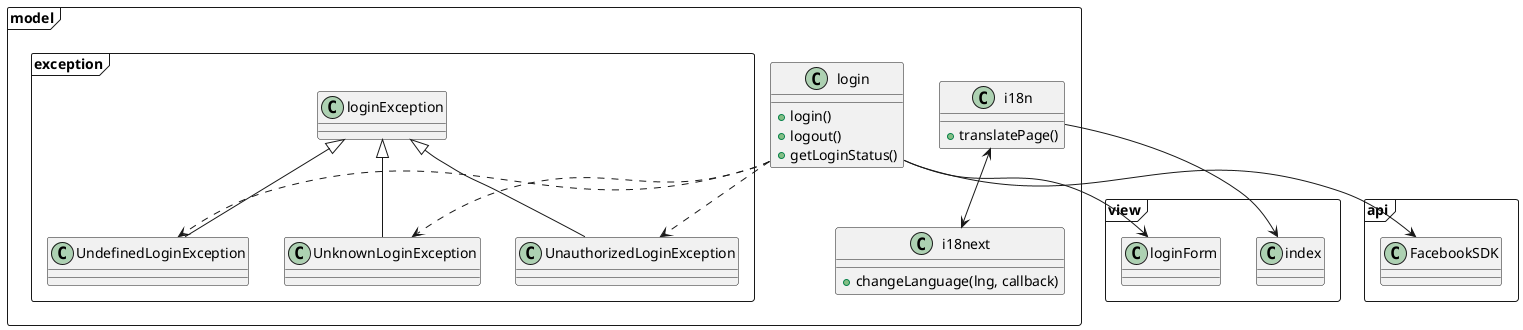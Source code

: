 @startuml
'https://plantuml.com/class-diagram


package model <<Frame>> {
  class i18n {
    + translatePage()
  }
  class i18next {
    + changeLanguage(lng, callback)
  }
  class login {
    + login()
    + logout()
    + getLoginStatus()
  }
  package exception <<Frame>> {
    class loginException {
    }
    class UnauthorizedLoginException {
    }
    class UndefinedLoginException {
    }
    class UnknownLoginException {
    }
  }
}

i18n <--> i18next
package view <<Frame>> {
    class index {
    }
    class loginForm {
    }
}
i18n --> index

package api <<Frame>> {
  class FacebookSDK{}
}
loginException <|-- UnauthorizedLoginException
loginException <|-- UndefinedLoginException
loginException <|-- UnknownLoginException
login ..> UnauthorizedLoginException
login ..> UndefinedLoginException
login ..> UnknownLoginException
login --> FacebookSDK
loginForm <-- login
@enduml